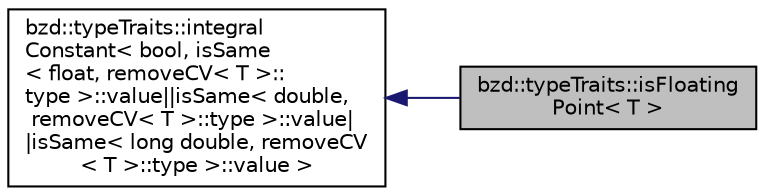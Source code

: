 digraph "bzd::typeTraits::isFloatingPoint&lt; T &gt;"
{
  edge [fontname="Helvetica",fontsize="10",labelfontname="Helvetica",labelfontsize="10"];
  node [fontname="Helvetica",fontsize="10",shape=record];
  rankdir="LR";
  Node0 [label="bzd::typeTraits::isFloating\lPoint\< T \>",height=0.2,width=0.4,color="black", fillcolor="grey75", style="filled", fontcolor="black"];
  Node1 -> Node0 [dir="back",color="midnightblue",fontsize="10",style="solid",fontname="Helvetica"];
  Node1 [label="bzd::typeTraits::integral\lConstant\< bool, isSame\l\< float, removeCV\< T \>::\ltype \>::value\|\|isSame\< double,\l removeCV\< T \>::type \>::value\|\l\|isSame\< long double, removeCV\l\< T \>::type \>::value \>",height=0.2,width=0.4,color="black", fillcolor="white", style="filled",URL="$structbzd_1_1typeTraits_1_1integralConstant.html"];
}

